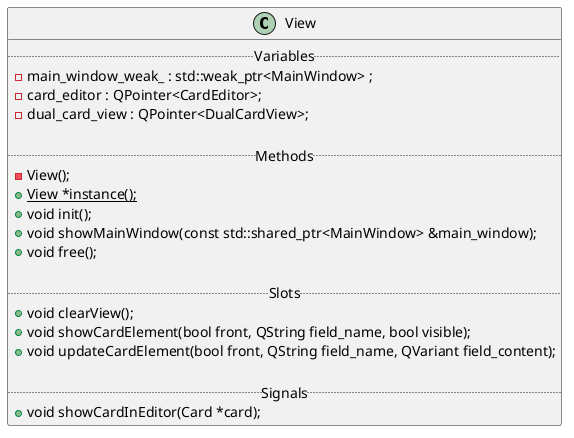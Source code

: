 @startuml
class View{
  .. Variables ..
  -main_window_weak_ : std::weak_ptr<MainWindow> ;
  -card_editor : QPointer<CardEditor>;
  -dual_card_view : QPointer<DualCardView>;

  .. Methods ..
  -View();
  +{static} View *instance();
  +void init();
  +void showMainWindow(const std::shared_ptr<MainWindow> &main_window);
  +void free();

  .. Slots ..
  +void clearView();
  +void showCardElement(bool front, QString field_name, bool visible);
  +void updateCardElement(bool front, QString field_name, QVariant field_content);

  .. Signals ..
  +void showCardInEditor(Card *card);
}
@enduml